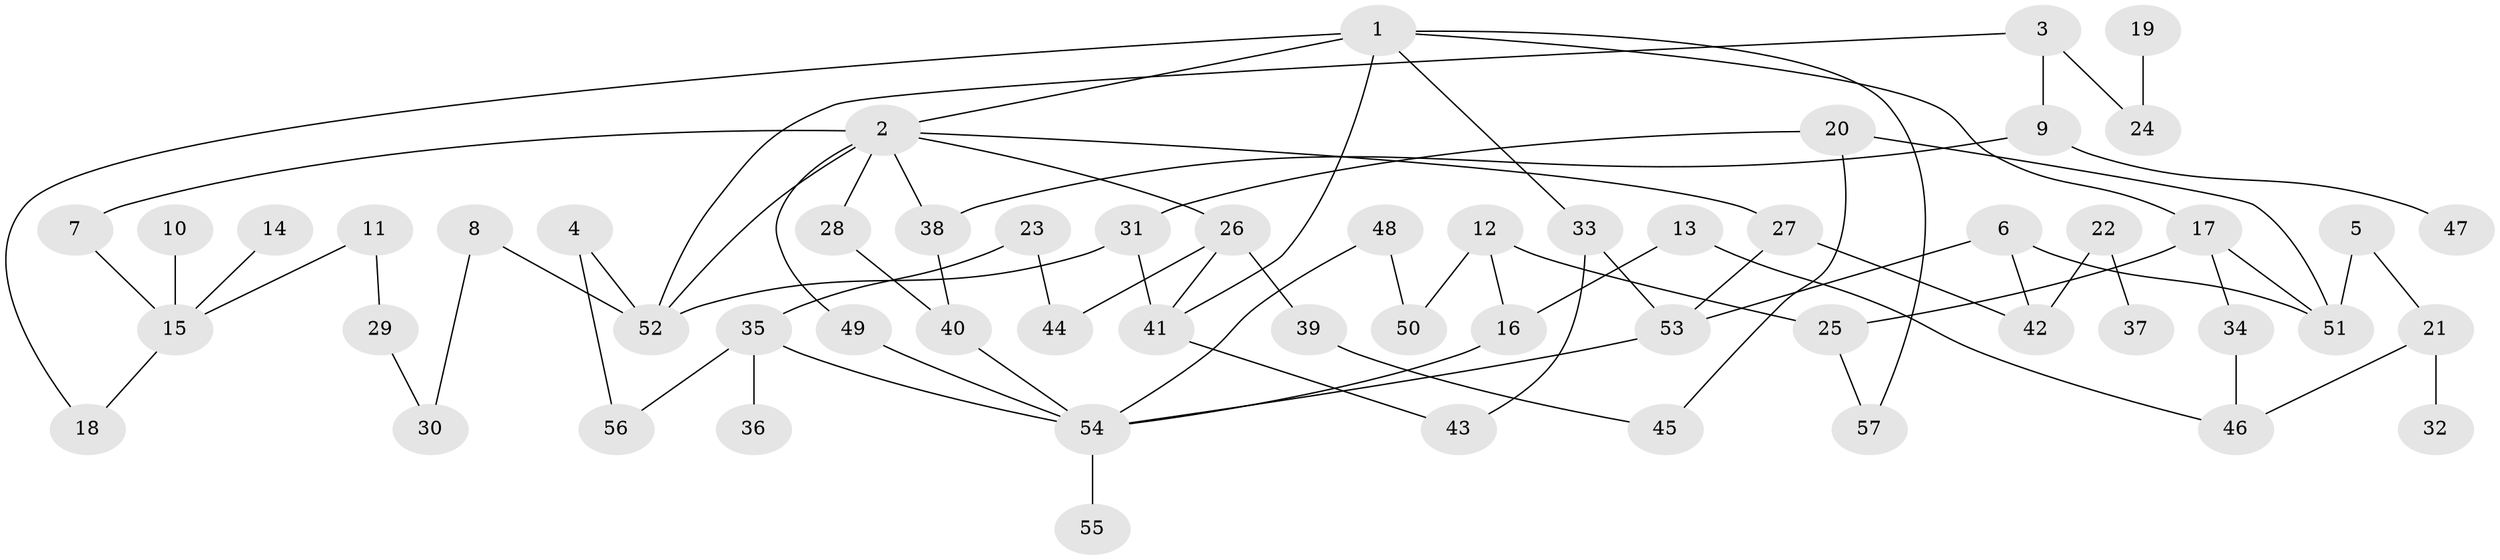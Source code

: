 // original degree distribution, {4: 0.07079646017699115, 3: 0.23008849557522124, 5: 0.04424778761061947, 2: 0.3008849557522124, 8: 0.008849557522123894, 6: 0.017699115044247787, 7: 0.008849557522123894, 1: 0.3185840707964602}
// Generated by graph-tools (version 1.1) at 2025/01/03/09/25 03:01:01]
// undirected, 57 vertices, 77 edges
graph export_dot {
graph [start="1"]
  node [color=gray90,style=filled];
  1;
  2;
  3;
  4;
  5;
  6;
  7;
  8;
  9;
  10;
  11;
  12;
  13;
  14;
  15;
  16;
  17;
  18;
  19;
  20;
  21;
  22;
  23;
  24;
  25;
  26;
  27;
  28;
  29;
  30;
  31;
  32;
  33;
  34;
  35;
  36;
  37;
  38;
  39;
  40;
  41;
  42;
  43;
  44;
  45;
  46;
  47;
  48;
  49;
  50;
  51;
  52;
  53;
  54;
  55;
  56;
  57;
  1 -- 2 [weight=1.0];
  1 -- 17 [weight=1.0];
  1 -- 18 [weight=1.0];
  1 -- 33 [weight=1.0];
  1 -- 41 [weight=1.0];
  1 -- 57 [weight=1.0];
  2 -- 7 [weight=1.0];
  2 -- 26 [weight=1.0];
  2 -- 27 [weight=1.0];
  2 -- 28 [weight=1.0];
  2 -- 38 [weight=1.0];
  2 -- 49 [weight=1.0];
  2 -- 52 [weight=1.0];
  3 -- 9 [weight=1.0];
  3 -- 24 [weight=1.0];
  3 -- 52 [weight=1.0];
  4 -- 52 [weight=1.0];
  4 -- 56 [weight=1.0];
  5 -- 21 [weight=1.0];
  5 -- 51 [weight=1.0];
  6 -- 42 [weight=1.0];
  6 -- 51 [weight=1.0];
  6 -- 53 [weight=1.0];
  7 -- 15 [weight=1.0];
  8 -- 30 [weight=1.0];
  8 -- 52 [weight=1.0];
  9 -- 38 [weight=1.0];
  9 -- 47 [weight=1.0];
  10 -- 15 [weight=1.0];
  11 -- 15 [weight=1.0];
  11 -- 29 [weight=1.0];
  12 -- 16 [weight=1.0];
  12 -- 25 [weight=1.0];
  12 -- 50 [weight=1.0];
  13 -- 16 [weight=1.0];
  13 -- 46 [weight=1.0];
  14 -- 15 [weight=1.0];
  15 -- 18 [weight=1.0];
  16 -- 54 [weight=1.0];
  17 -- 25 [weight=1.0];
  17 -- 34 [weight=1.0];
  17 -- 51 [weight=1.0];
  19 -- 24 [weight=1.0];
  20 -- 31 [weight=1.0];
  20 -- 45 [weight=1.0];
  20 -- 51 [weight=1.0];
  21 -- 32 [weight=1.0];
  21 -- 46 [weight=1.0];
  22 -- 37 [weight=1.0];
  22 -- 42 [weight=1.0];
  23 -- 35 [weight=1.0];
  23 -- 44 [weight=1.0];
  25 -- 57 [weight=1.0];
  26 -- 39 [weight=1.0];
  26 -- 41 [weight=1.0];
  26 -- 44 [weight=1.0];
  27 -- 42 [weight=1.0];
  27 -- 53 [weight=1.0];
  28 -- 40 [weight=1.0];
  29 -- 30 [weight=1.0];
  31 -- 41 [weight=1.0];
  31 -- 52 [weight=1.0];
  33 -- 43 [weight=1.0];
  33 -- 53 [weight=1.0];
  34 -- 46 [weight=1.0];
  35 -- 36 [weight=1.0];
  35 -- 54 [weight=1.0];
  35 -- 56 [weight=1.0];
  38 -- 40 [weight=1.0];
  39 -- 45 [weight=1.0];
  40 -- 54 [weight=1.0];
  41 -- 43 [weight=1.0];
  48 -- 50 [weight=1.0];
  48 -- 54 [weight=1.0];
  49 -- 54 [weight=1.0];
  53 -- 54 [weight=1.0];
  54 -- 55 [weight=1.0];
}
